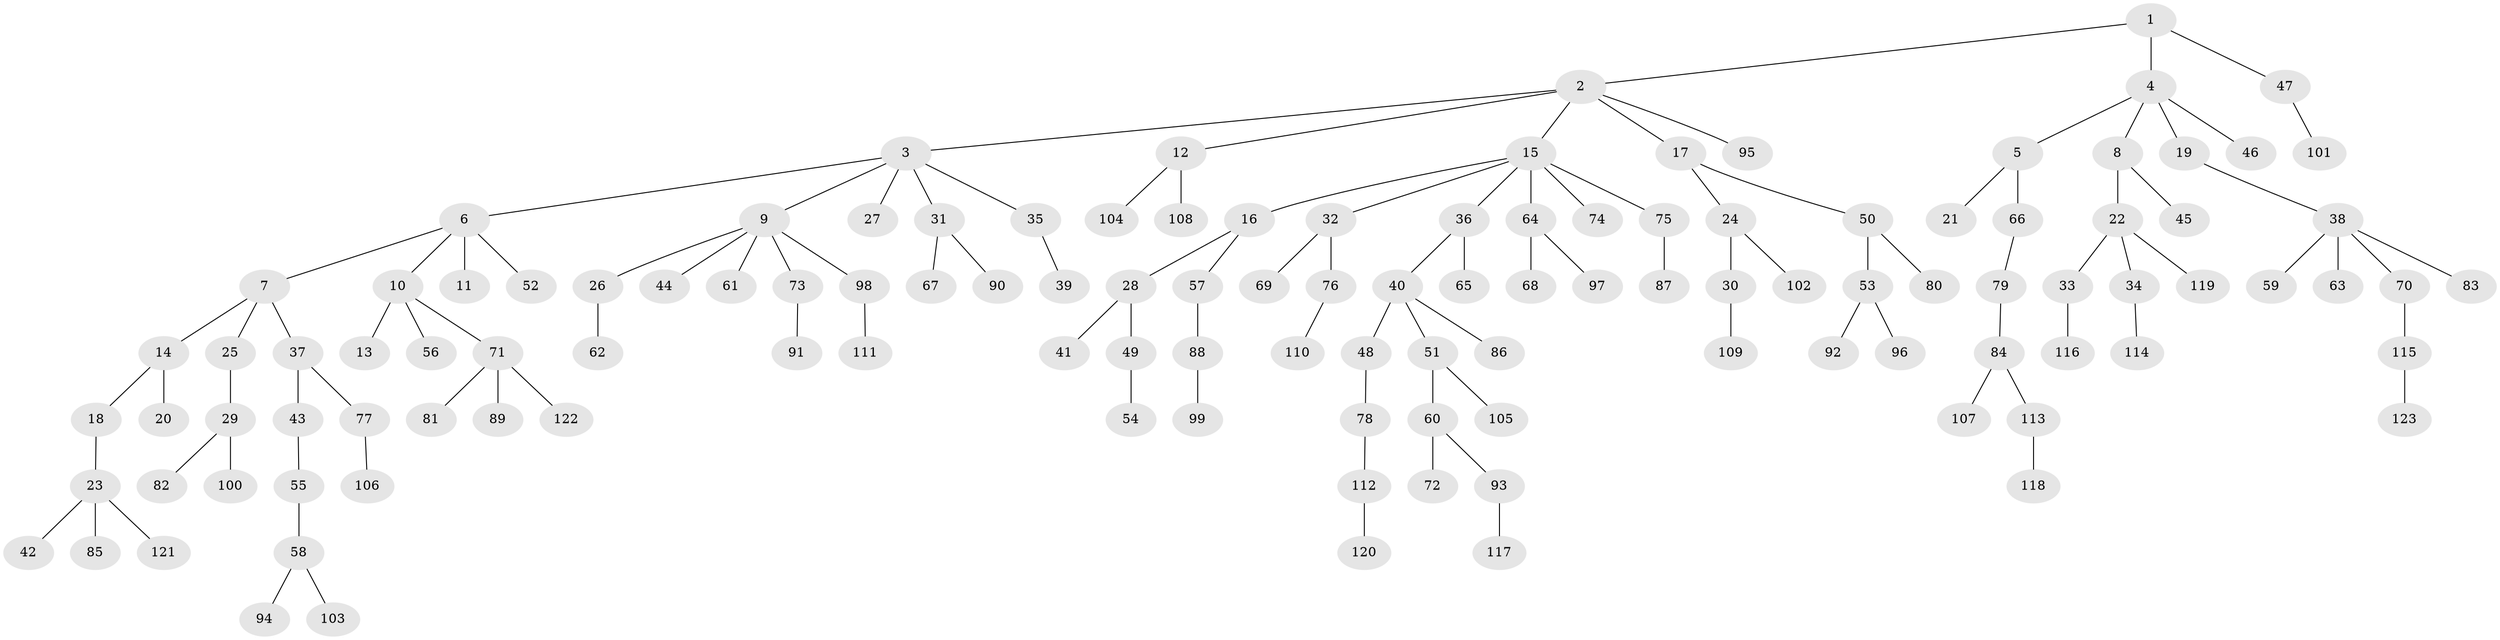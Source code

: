 // coarse degree distribution, {3: 0.17073170731707318, 11: 0.012195121951219513, 6: 0.024390243902439025, 5: 0.012195121951219513, 2: 0.23170731707317074, 4: 0.036585365853658534, 1: 0.5121951219512195}
// Generated by graph-tools (version 1.1) at 2025/42/03/06/25 10:42:04]
// undirected, 123 vertices, 122 edges
graph export_dot {
graph [start="1"]
  node [color=gray90,style=filled];
  1;
  2;
  3;
  4;
  5;
  6;
  7;
  8;
  9;
  10;
  11;
  12;
  13;
  14;
  15;
  16;
  17;
  18;
  19;
  20;
  21;
  22;
  23;
  24;
  25;
  26;
  27;
  28;
  29;
  30;
  31;
  32;
  33;
  34;
  35;
  36;
  37;
  38;
  39;
  40;
  41;
  42;
  43;
  44;
  45;
  46;
  47;
  48;
  49;
  50;
  51;
  52;
  53;
  54;
  55;
  56;
  57;
  58;
  59;
  60;
  61;
  62;
  63;
  64;
  65;
  66;
  67;
  68;
  69;
  70;
  71;
  72;
  73;
  74;
  75;
  76;
  77;
  78;
  79;
  80;
  81;
  82;
  83;
  84;
  85;
  86;
  87;
  88;
  89;
  90;
  91;
  92;
  93;
  94;
  95;
  96;
  97;
  98;
  99;
  100;
  101;
  102;
  103;
  104;
  105;
  106;
  107;
  108;
  109;
  110;
  111;
  112;
  113;
  114;
  115;
  116;
  117;
  118;
  119;
  120;
  121;
  122;
  123;
  1 -- 2;
  1 -- 4;
  1 -- 47;
  2 -- 3;
  2 -- 12;
  2 -- 15;
  2 -- 17;
  2 -- 95;
  3 -- 6;
  3 -- 9;
  3 -- 27;
  3 -- 31;
  3 -- 35;
  4 -- 5;
  4 -- 8;
  4 -- 19;
  4 -- 46;
  5 -- 21;
  5 -- 66;
  6 -- 7;
  6 -- 10;
  6 -- 11;
  6 -- 52;
  7 -- 14;
  7 -- 25;
  7 -- 37;
  8 -- 22;
  8 -- 45;
  9 -- 26;
  9 -- 44;
  9 -- 61;
  9 -- 73;
  9 -- 98;
  10 -- 13;
  10 -- 56;
  10 -- 71;
  12 -- 104;
  12 -- 108;
  14 -- 18;
  14 -- 20;
  15 -- 16;
  15 -- 32;
  15 -- 36;
  15 -- 64;
  15 -- 74;
  15 -- 75;
  16 -- 28;
  16 -- 57;
  17 -- 24;
  17 -- 50;
  18 -- 23;
  19 -- 38;
  22 -- 33;
  22 -- 34;
  22 -- 119;
  23 -- 42;
  23 -- 85;
  23 -- 121;
  24 -- 30;
  24 -- 102;
  25 -- 29;
  26 -- 62;
  28 -- 41;
  28 -- 49;
  29 -- 82;
  29 -- 100;
  30 -- 109;
  31 -- 67;
  31 -- 90;
  32 -- 69;
  32 -- 76;
  33 -- 116;
  34 -- 114;
  35 -- 39;
  36 -- 40;
  36 -- 65;
  37 -- 43;
  37 -- 77;
  38 -- 59;
  38 -- 63;
  38 -- 70;
  38 -- 83;
  40 -- 48;
  40 -- 51;
  40 -- 86;
  43 -- 55;
  47 -- 101;
  48 -- 78;
  49 -- 54;
  50 -- 53;
  50 -- 80;
  51 -- 60;
  51 -- 105;
  53 -- 92;
  53 -- 96;
  55 -- 58;
  57 -- 88;
  58 -- 94;
  58 -- 103;
  60 -- 72;
  60 -- 93;
  64 -- 68;
  64 -- 97;
  66 -- 79;
  70 -- 115;
  71 -- 81;
  71 -- 89;
  71 -- 122;
  73 -- 91;
  75 -- 87;
  76 -- 110;
  77 -- 106;
  78 -- 112;
  79 -- 84;
  84 -- 107;
  84 -- 113;
  88 -- 99;
  93 -- 117;
  98 -- 111;
  112 -- 120;
  113 -- 118;
  115 -- 123;
}
